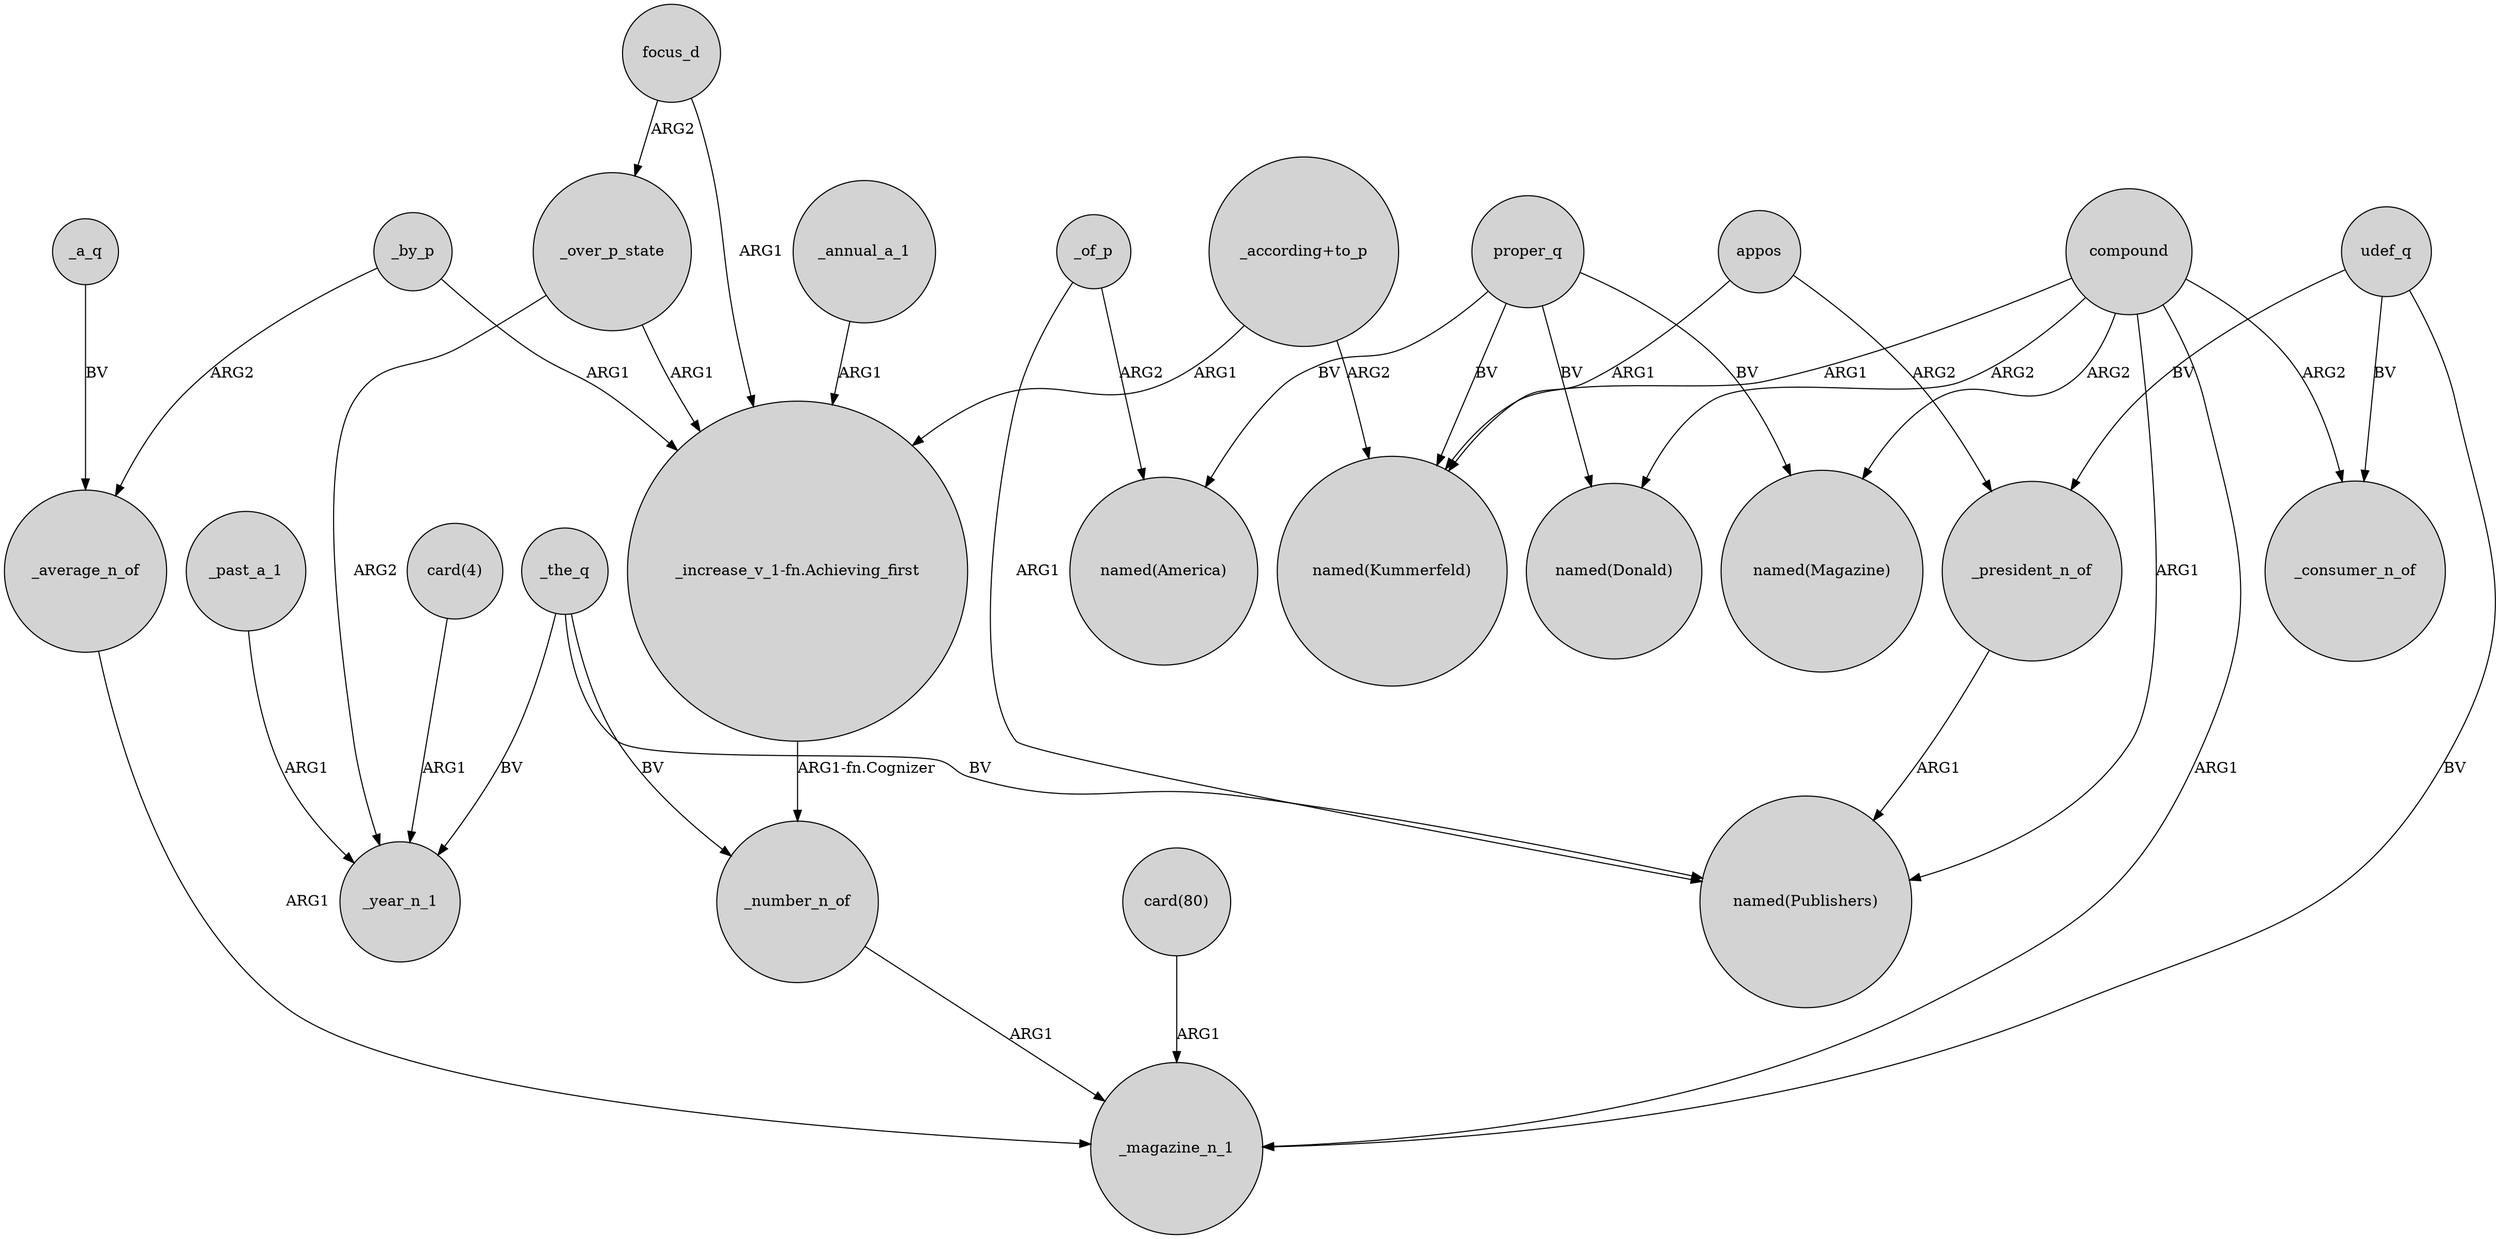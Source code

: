digraph {
	node [shape=circle style=filled]
	_over_p_state -> "_increase_v_1-fn.Achieving_first" [label=ARG1]
	_by_p -> "_increase_v_1-fn.Achieving_first" [label=ARG1]
	"_according+to_p" -> "_increase_v_1-fn.Achieving_first" [label=ARG1]
	appos -> _president_n_of [label=ARG2]
	_the_q -> _number_n_of [label=BV]
	_annual_a_1 -> "_increase_v_1-fn.Achieving_first" [label=ARG1]
	"_according+to_p" -> "named(Kummerfeld)" [label=ARG2]
	proper_q -> "named(America)" [label=BV]
	"card(4)" -> _year_n_1 [label=ARG1]
	_of_p -> "named(Publishers)" [label=ARG1]
	_the_q -> "named(Publishers)" [label=BV]
	compound -> "named(Donald)" [label=ARG2]
	proper_q -> "named(Donald)" [label=BV]
	_by_p -> _average_n_of [label=ARG2]
	compound -> "named(Magazine)" [label=ARG2]
	_of_p -> "named(America)" [label=ARG2]
	"_increase_v_1-fn.Achieving_first" -> _number_n_of [label="ARG1-fn.Cognizer"]
	_number_n_of -> _magazine_n_1 [label=ARG1]
	compound -> _magazine_n_1 [label=ARG1]
	compound -> "named(Kummerfeld)" [label=ARG1]
	_the_q -> _year_n_1 [label=BV]
	proper_q -> "named(Kummerfeld)" [label=BV]
	"card(80)" -> _magazine_n_1 [label=ARG1]
	proper_q -> "named(Magazine)" [label=BV]
	_average_n_of -> _magazine_n_1 [label=ARG1]
	udef_q -> _consumer_n_of [label=BV]
	_past_a_1 -> _year_n_1 [label=ARG1]
	compound -> _consumer_n_of [label=ARG2]
	appos -> "named(Kummerfeld)" [label=ARG1]
	udef_q -> _magazine_n_1 [label=BV]
	_president_n_of -> "named(Publishers)" [label=ARG1]
	_a_q -> _average_n_of [label=BV]
	_over_p_state -> _year_n_1 [label=ARG2]
	udef_q -> _president_n_of [label=BV]
	focus_d -> "_increase_v_1-fn.Achieving_first" [label=ARG1]
	compound -> "named(Publishers)" [label=ARG1]
	focus_d -> _over_p_state [label=ARG2]
}
